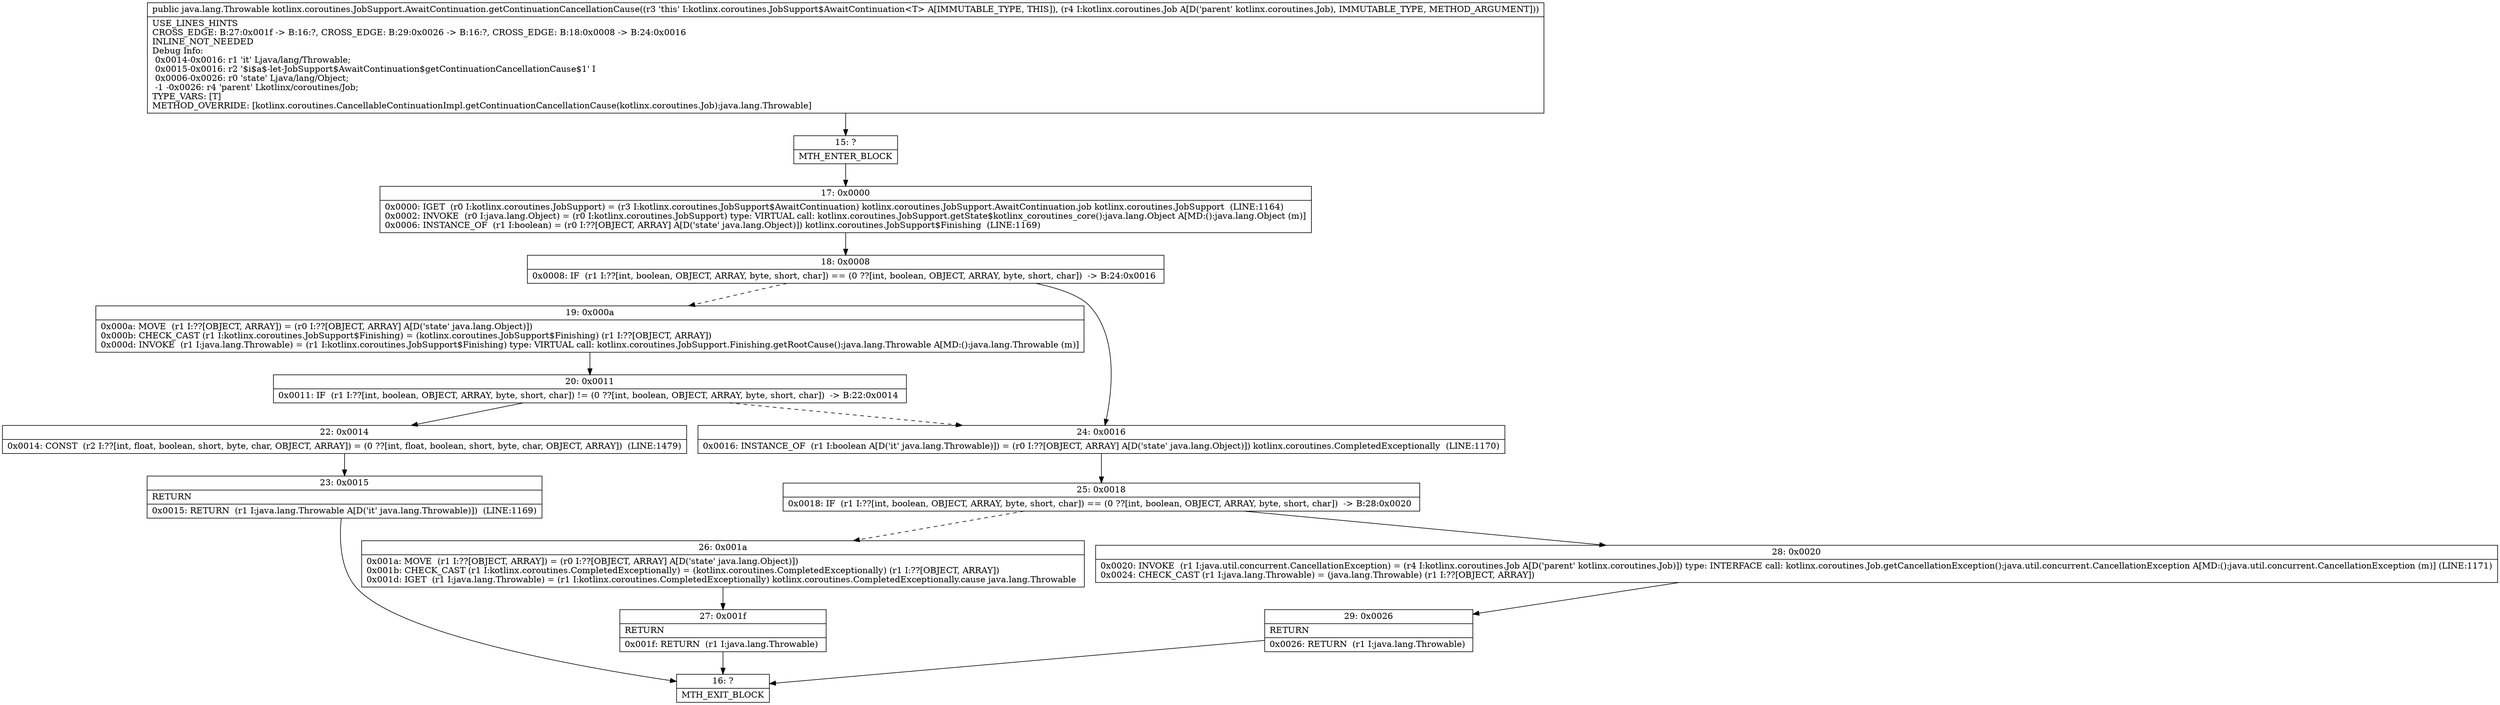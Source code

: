 digraph "CFG forkotlinx.coroutines.JobSupport.AwaitContinuation.getContinuationCancellationCause(Lkotlinx\/coroutines\/Job;)Ljava\/lang\/Throwable;" {
Node_15 [shape=record,label="{15\:\ ?|MTH_ENTER_BLOCK\l}"];
Node_17 [shape=record,label="{17\:\ 0x0000|0x0000: IGET  (r0 I:kotlinx.coroutines.JobSupport) = (r3 I:kotlinx.coroutines.JobSupport$AwaitContinuation) kotlinx.coroutines.JobSupport.AwaitContinuation.job kotlinx.coroutines.JobSupport  (LINE:1164)\l0x0002: INVOKE  (r0 I:java.lang.Object) = (r0 I:kotlinx.coroutines.JobSupport) type: VIRTUAL call: kotlinx.coroutines.JobSupport.getState$kotlinx_coroutines_core():java.lang.Object A[MD:():java.lang.Object (m)]\l0x0006: INSTANCE_OF  (r1 I:boolean) = (r0 I:??[OBJECT, ARRAY] A[D('state' java.lang.Object)]) kotlinx.coroutines.JobSupport$Finishing  (LINE:1169)\l}"];
Node_18 [shape=record,label="{18\:\ 0x0008|0x0008: IF  (r1 I:??[int, boolean, OBJECT, ARRAY, byte, short, char]) == (0 ??[int, boolean, OBJECT, ARRAY, byte, short, char])  \-\> B:24:0x0016 \l}"];
Node_19 [shape=record,label="{19\:\ 0x000a|0x000a: MOVE  (r1 I:??[OBJECT, ARRAY]) = (r0 I:??[OBJECT, ARRAY] A[D('state' java.lang.Object)]) \l0x000b: CHECK_CAST (r1 I:kotlinx.coroutines.JobSupport$Finishing) = (kotlinx.coroutines.JobSupport$Finishing) (r1 I:??[OBJECT, ARRAY]) \l0x000d: INVOKE  (r1 I:java.lang.Throwable) = (r1 I:kotlinx.coroutines.JobSupport$Finishing) type: VIRTUAL call: kotlinx.coroutines.JobSupport.Finishing.getRootCause():java.lang.Throwable A[MD:():java.lang.Throwable (m)]\l}"];
Node_20 [shape=record,label="{20\:\ 0x0011|0x0011: IF  (r1 I:??[int, boolean, OBJECT, ARRAY, byte, short, char]) != (0 ??[int, boolean, OBJECT, ARRAY, byte, short, char])  \-\> B:22:0x0014 \l}"];
Node_22 [shape=record,label="{22\:\ 0x0014|0x0014: CONST  (r2 I:??[int, float, boolean, short, byte, char, OBJECT, ARRAY]) = (0 ??[int, float, boolean, short, byte, char, OBJECT, ARRAY])  (LINE:1479)\l}"];
Node_23 [shape=record,label="{23\:\ 0x0015|RETURN\l|0x0015: RETURN  (r1 I:java.lang.Throwable A[D('it' java.lang.Throwable)])  (LINE:1169)\l}"];
Node_16 [shape=record,label="{16\:\ ?|MTH_EXIT_BLOCK\l}"];
Node_24 [shape=record,label="{24\:\ 0x0016|0x0016: INSTANCE_OF  (r1 I:boolean A[D('it' java.lang.Throwable)]) = (r0 I:??[OBJECT, ARRAY] A[D('state' java.lang.Object)]) kotlinx.coroutines.CompletedExceptionally  (LINE:1170)\l}"];
Node_25 [shape=record,label="{25\:\ 0x0018|0x0018: IF  (r1 I:??[int, boolean, OBJECT, ARRAY, byte, short, char]) == (0 ??[int, boolean, OBJECT, ARRAY, byte, short, char])  \-\> B:28:0x0020 \l}"];
Node_26 [shape=record,label="{26\:\ 0x001a|0x001a: MOVE  (r1 I:??[OBJECT, ARRAY]) = (r0 I:??[OBJECT, ARRAY] A[D('state' java.lang.Object)]) \l0x001b: CHECK_CAST (r1 I:kotlinx.coroutines.CompletedExceptionally) = (kotlinx.coroutines.CompletedExceptionally) (r1 I:??[OBJECT, ARRAY]) \l0x001d: IGET  (r1 I:java.lang.Throwable) = (r1 I:kotlinx.coroutines.CompletedExceptionally) kotlinx.coroutines.CompletedExceptionally.cause java.lang.Throwable \l}"];
Node_27 [shape=record,label="{27\:\ 0x001f|RETURN\l|0x001f: RETURN  (r1 I:java.lang.Throwable) \l}"];
Node_28 [shape=record,label="{28\:\ 0x0020|0x0020: INVOKE  (r1 I:java.util.concurrent.CancellationException) = (r4 I:kotlinx.coroutines.Job A[D('parent' kotlinx.coroutines.Job)]) type: INTERFACE call: kotlinx.coroutines.Job.getCancellationException():java.util.concurrent.CancellationException A[MD:():java.util.concurrent.CancellationException (m)] (LINE:1171)\l0x0024: CHECK_CAST (r1 I:java.lang.Throwable) = (java.lang.Throwable) (r1 I:??[OBJECT, ARRAY]) \l}"];
Node_29 [shape=record,label="{29\:\ 0x0026|RETURN\l|0x0026: RETURN  (r1 I:java.lang.Throwable) \l}"];
MethodNode[shape=record,label="{public java.lang.Throwable kotlinx.coroutines.JobSupport.AwaitContinuation.getContinuationCancellationCause((r3 'this' I:kotlinx.coroutines.JobSupport$AwaitContinuation\<T\> A[IMMUTABLE_TYPE, THIS]), (r4 I:kotlinx.coroutines.Job A[D('parent' kotlinx.coroutines.Job), IMMUTABLE_TYPE, METHOD_ARGUMENT]))  | USE_LINES_HINTS\lCROSS_EDGE: B:27:0x001f \-\> B:16:?, CROSS_EDGE: B:29:0x0026 \-\> B:16:?, CROSS_EDGE: B:18:0x0008 \-\> B:24:0x0016\lINLINE_NOT_NEEDED\lDebug Info:\l  0x0014\-0x0016: r1 'it' Ljava\/lang\/Throwable;\l  0x0015\-0x0016: r2 '$i$a$\-let\-JobSupport$AwaitContinuation$getContinuationCancellationCause$1' I\l  0x0006\-0x0026: r0 'state' Ljava\/lang\/Object;\l  \-1 \-0x0026: r4 'parent' Lkotlinx\/coroutines\/Job;\lTYPE_VARS: [T]\lMETHOD_OVERRIDE: [kotlinx.coroutines.CancellableContinuationImpl.getContinuationCancellationCause(kotlinx.coroutines.Job):java.lang.Throwable]\l}"];
MethodNode -> Node_15;Node_15 -> Node_17;
Node_17 -> Node_18;
Node_18 -> Node_19[style=dashed];
Node_18 -> Node_24;
Node_19 -> Node_20;
Node_20 -> Node_22;
Node_20 -> Node_24[style=dashed];
Node_22 -> Node_23;
Node_23 -> Node_16;
Node_24 -> Node_25;
Node_25 -> Node_26[style=dashed];
Node_25 -> Node_28;
Node_26 -> Node_27;
Node_27 -> Node_16;
Node_28 -> Node_29;
Node_29 -> Node_16;
}

